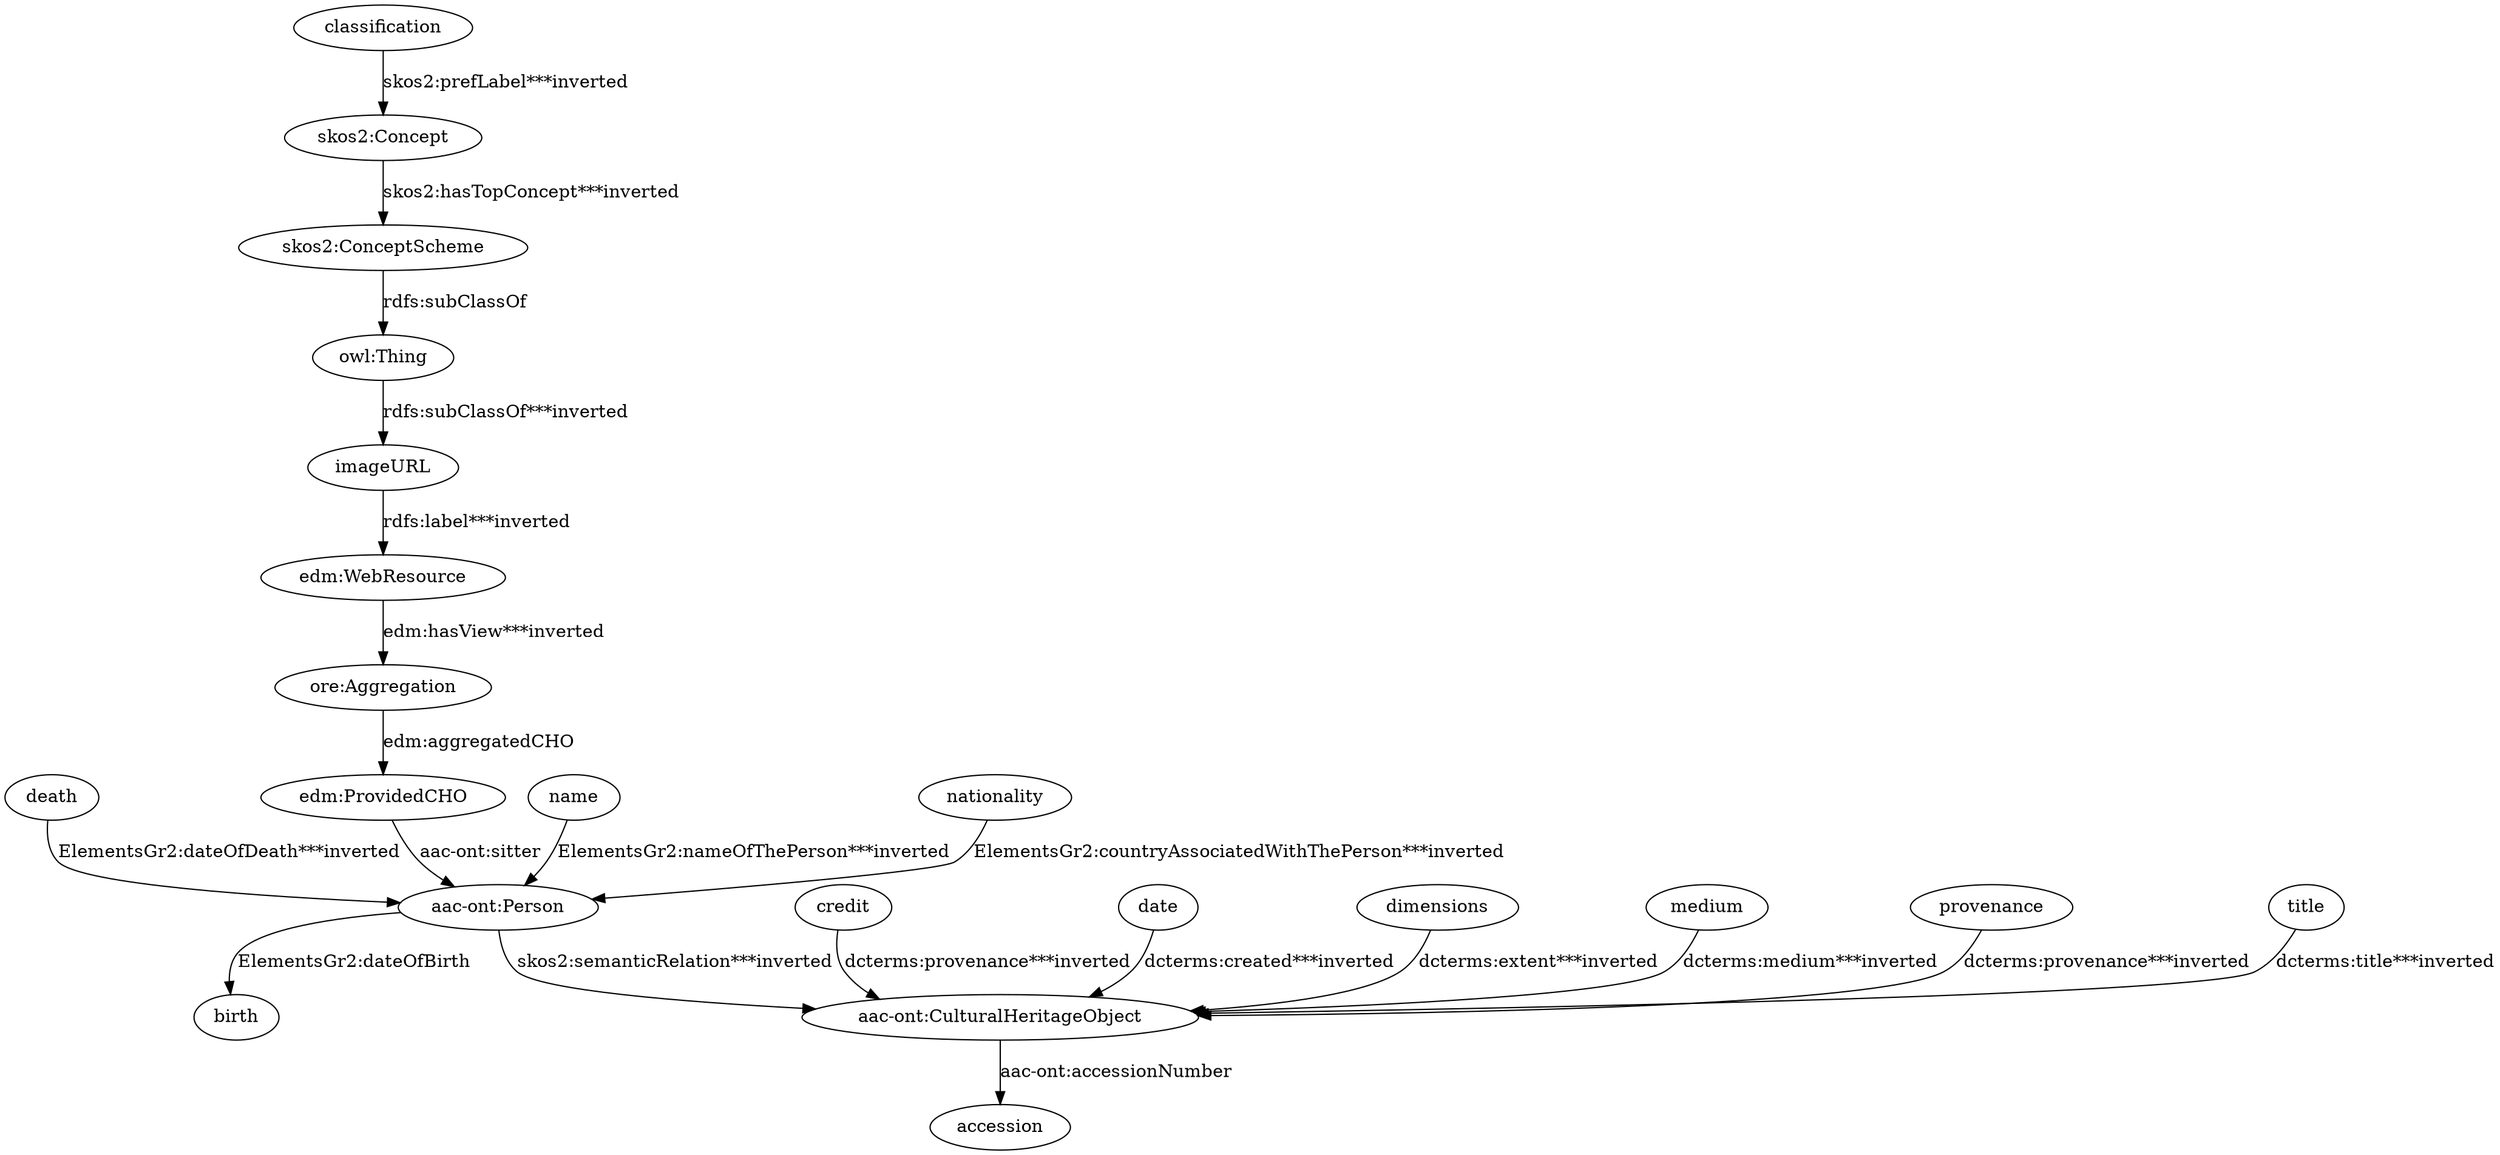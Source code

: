 digraph {
  "aac-ont:CulturalHeritageObject1" [type=class_uri,label="aac-ont:CulturalHeritageObject"]
  accession [type=attribute_name,label=accession]
  "aac-ont:Person1" [type=class_uri,label="aac-ont:Person"]
  birth [type=attribute_name,label=birth]
  classification [type=attribute_name,label=classification]
  "skos2:Concept1" [type=class_uri,label="skos2:Concept"]
  credit [type=attribute_name,label=credit]
  date [type=attribute_name,label=date]
  death [type=attribute_name,label=death]
  dimensions [type=attribute_name,label=dimensions]
  "edm:ProvidedCHO" [type=class_uri,label="edm:ProvidedCHO"]
  "edm:WebResource1" [type=class_uri,label="edm:WebResource"]
  "ore:Aggregation" [type=class_uri,label="ore:Aggregation"]
  imageURL [type=attribute_name,label=imageURL]
  medium [type=attribute_name,label=medium]
  name [type=attribute_name,label=name]
  nationality [type=attribute_name,label=nationality]
  "owl:Thing" [type=special,label="owl:Thing"]
  provenance [type=attribute_name,label=provenance]
  "skos2:ConceptScheme" [type=class_uri,label="skos2:ConceptScheme"]
  title [type=attribute_name,label=title]
  "aac-ont:CulturalHeritageObject1" -> accession [label="aac-ont:accessionNumber",type=st_property_uri]
  "aac-ont:Person1" -> "aac-ont:CulturalHeritageObject1" [type=inherited,label="skos2:semanticRelation***inverted",weight=4]
  "aac-ont:Person1" -> birth [label="ElementsGr2:dateOfBirth",type=st_property_uri]
  classification -> "skos2:Concept1" [type=st_property_uri,label="skos2:prefLabel***inverted",weight=1]
  credit -> "aac-ont:CulturalHeritageObject1" [type=st_property_uri,label="dcterms:provenance***inverted",weight=1]
  date -> "aac-ont:CulturalHeritageObject1" [type=st_property_uri,label="dcterms:created***inverted",weight=1]
  death -> "aac-ont:Person1" [type=st_property_uri,label="ElementsGr2:dateOfDeath***inverted",weight=1]
  dimensions -> "aac-ont:CulturalHeritageObject1" [type=st_property_uri,label="dcterms:extent***inverted",weight=1]
  "edm:ProvidedCHO" -> "aac-ont:Person1" [label="aac-ont:sitter",type=direct_property_uri,weight=1]
  "edm:WebResource1" -> "ore:Aggregation" [type=direct_property_uri,label="edm:hasView***inverted",weight=1]
  imageURL -> "edm:WebResource1" [type=st_property_uri,label="rdfs:label***inverted",weight=1]
  medium -> "aac-ont:CulturalHeritageObject1" [type=st_property_uri,label="dcterms:medium***inverted",weight=1]
  name -> "aac-ont:Person1" [type=st_property_uri,label="ElementsGr2:nameOfThePerson***inverted",weight=1]
  nationality -> "aac-ont:Person1" [type=st_property_uri,label="ElementsGr2:countryAssociatedWithThePerson***inverted",weight=1]
  "ore:Aggregation" -> "edm:ProvidedCHO" [label="edm:aggregatedCHO",type=direct_property_uri,weight=1]
  "owl:Thing" -> imageURL [type=inherited,label="rdfs:subClassOf***inverted",weight=0.3333333333333333]
  provenance -> "aac-ont:CulturalHeritageObject1" [type=st_property_uri,label="dcterms:provenance***inverted",weight=1]
  "skos2:Concept1" -> "skos2:ConceptScheme" [type=direct_property_uri,label="skos2:hasTopConcept***inverted",weight=1]
  "skos2:ConceptScheme" -> "owl:Thing" [label="rdfs:subClassOf",type=inherited,weight=0.3333333333333333]
  title -> "aac-ont:CulturalHeritageObject1" [type=st_property_uri,label="dcterms:title***inverted",weight=1]
}

